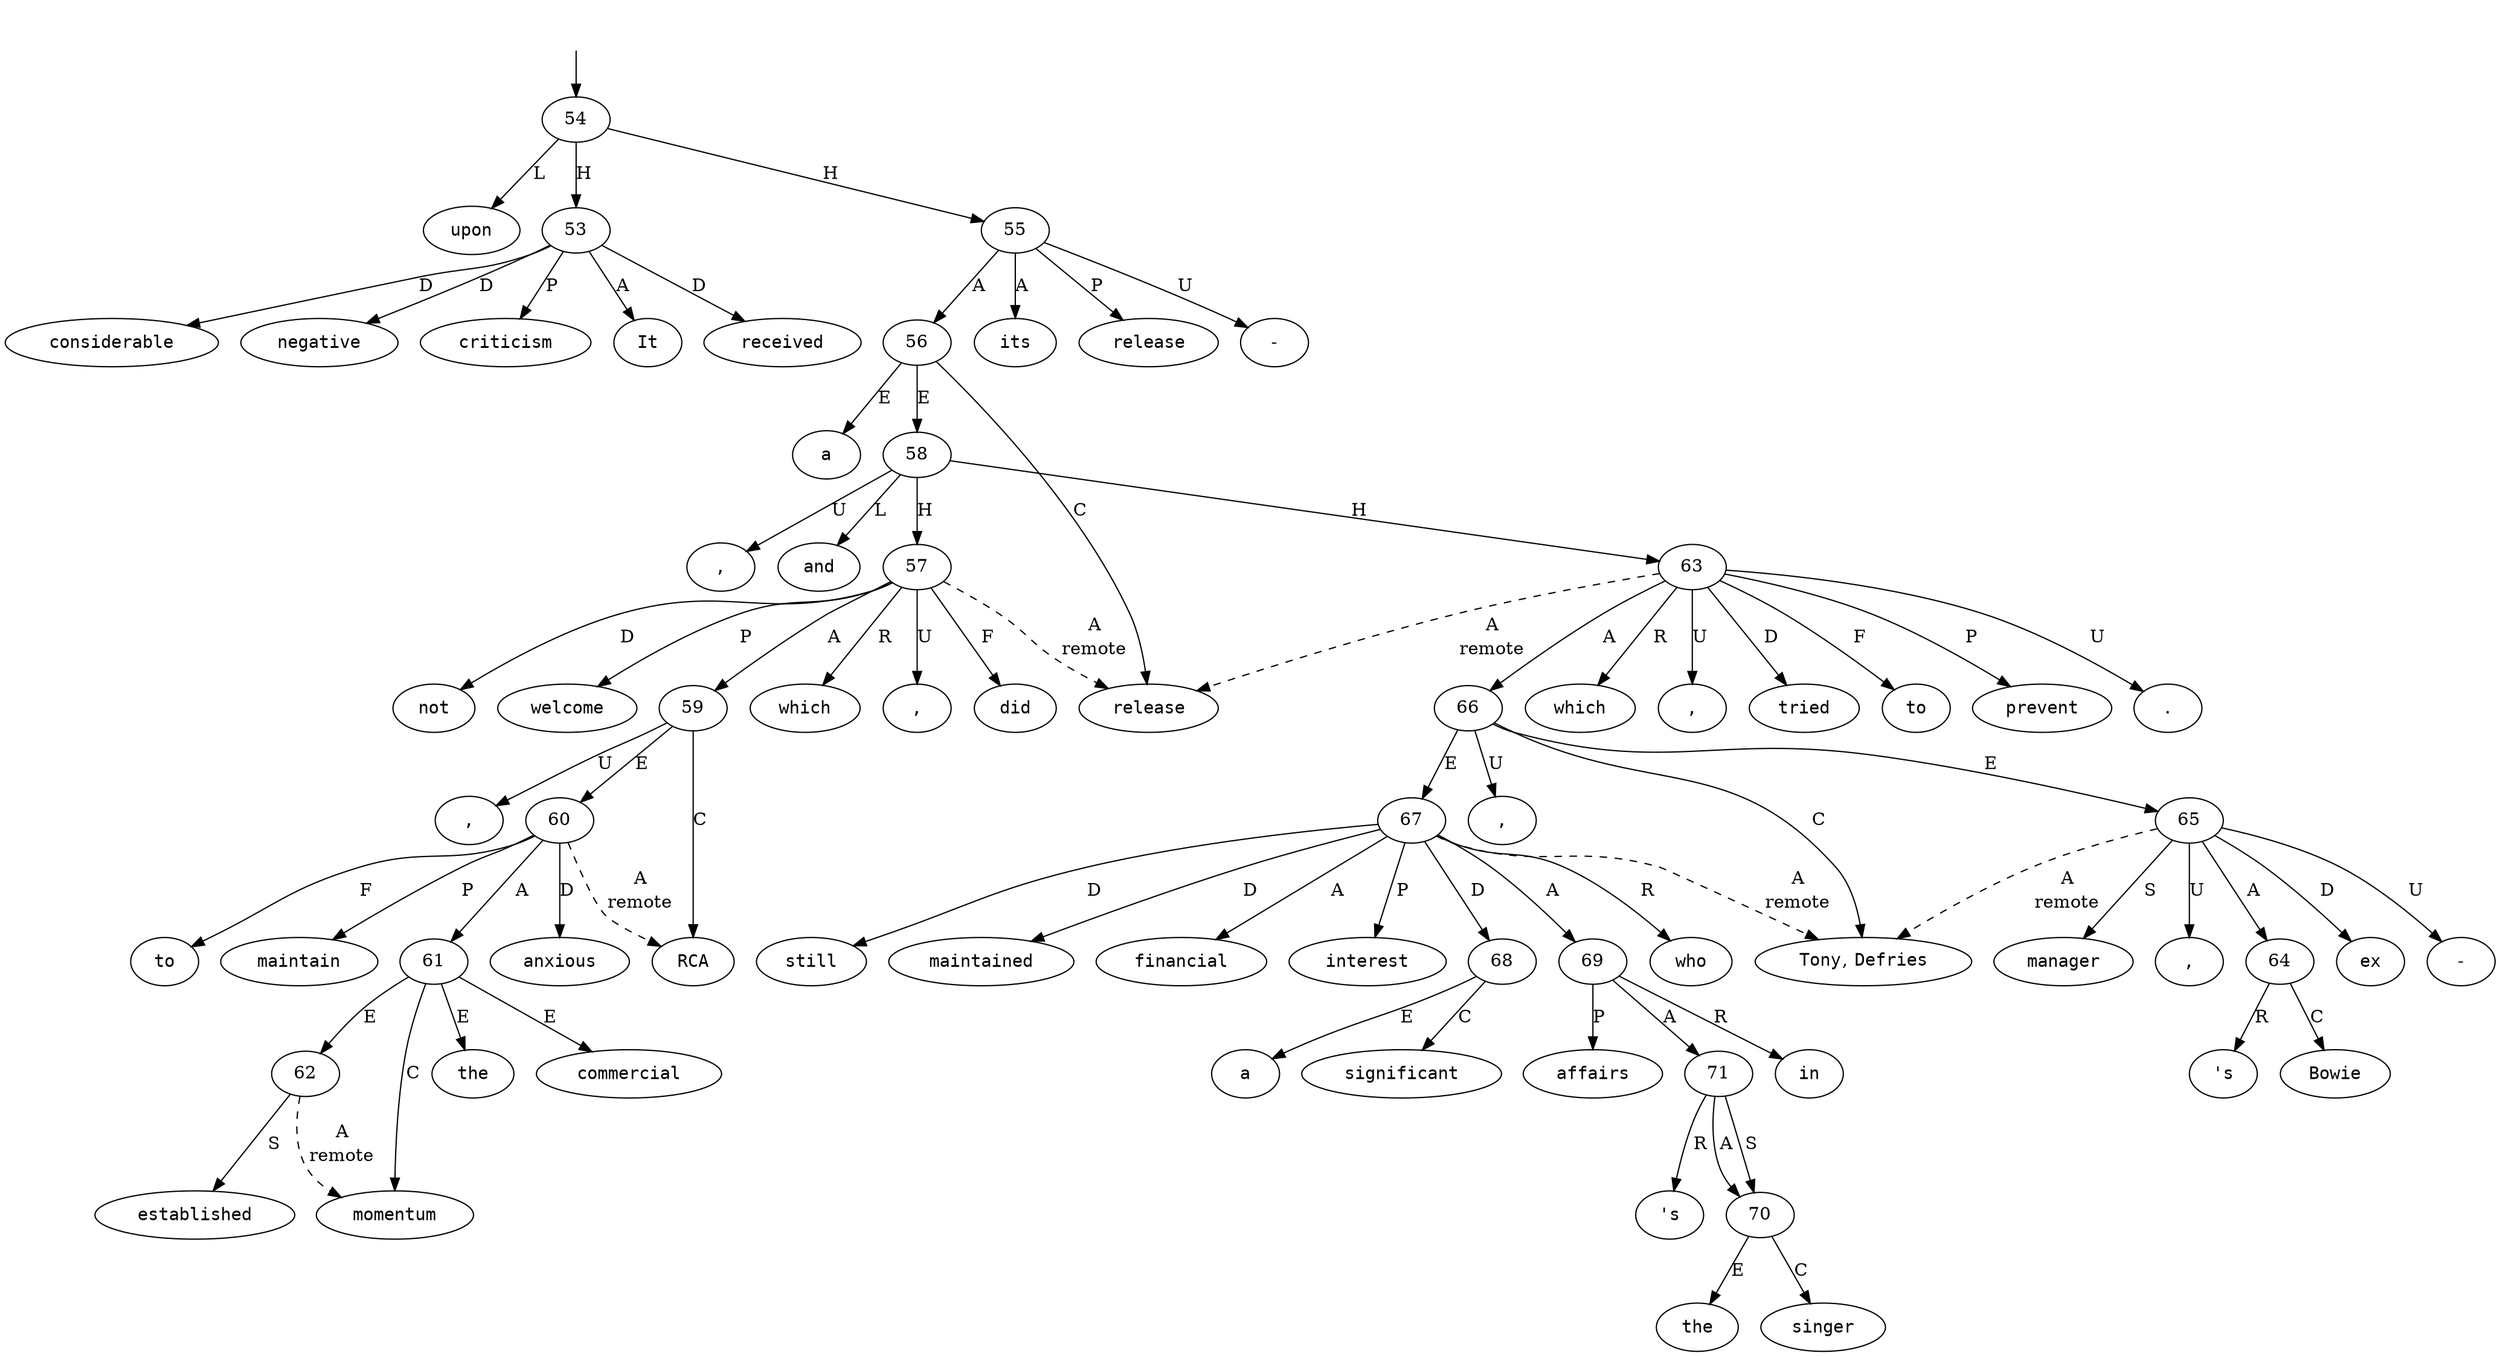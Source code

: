 digraph "502008" {
  top [ style=invis ];
  top -> 54;
  0 [ shape=oval, label=<<table align="center" border="0" cellspacing="0"><tr><td colspan="2"><font face="Courier">It</font></td></tr></table>> ];
  1 [ shape=oval, label=<<table align="center" border="0" cellspacing="0"><tr><td colspan="2"><font face="Courier">received</font></td></tr></table>> ];
  2 [ shape=oval, label=<<table align="center" border="0" cellspacing="0"><tr><td colspan="2"><font face="Courier">considerable</font></td></tr></table>> ];
  3 [ shape=oval, label=<<table align="center" border="0" cellspacing="0"><tr><td colspan="2"><font face="Courier">negative</font></td></tr></table>> ];
  4 [ shape=oval, label=<<table align="center" border="0" cellspacing="0"><tr><td colspan="2"><font face="Courier">criticism</font></td></tr></table>> ];
  5 [ shape=oval, label=<<table align="center" border="0" cellspacing="0"><tr><td colspan="2"><font face="Courier">upon</font></td></tr></table>> ];
  6 [ shape=oval, label=<<table align="center" border="0" cellspacing="0"><tr><td colspan="2"><font face="Courier">its</font></td></tr></table>> ];
  7 [ shape=oval, label=<<table align="center" border="0" cellspacing="0"><tr><td colspan="2"><font face="Courier">release</font></td></tr></table>> ];
  8 [ shape=oval, label=<<table align="center" border="0" cellspacing="0"><tr><td colspan="2"><font face="Courier">-</font></td></tr></table>> ];
  9 [ shape=oval, label=<<table align="center" border="0" cellspacing="0"><tr><td colspan="2"><font face="Courier">a</font></td></tr></table>> ];
  10 [ shape=oval, label=<<table align="center" border="0" cellspacing="0"><tr><td colspan="2"><font face="Courier">release</font></td></tr></table>> ];
  11 [ shape=oval, label=<<table align="center" border="0" cellspacing="0"><tr><td colspan="2"><font face="Courier">which</font></td></tr></table>> ];
  12 [ shape=oval, label=<<table align="center" border="0" cellspacing="0"><tr><td colspan="2"><font face="Courier">RCA</font></td></tr></table>> ];
  13 [ shape=oval, label=<<table align="center" border="0" cellspacing="0"><tr><td colspan="2"><font face="Courier">,</font></td></tr></table>> ];
  14 [ shape=oval, label=<<table align="center" border="0" cellspacing="0"><tr><td colspan="2"><font face="Courier">anxious</font></td></tr></table>> ];
  15 [ shape=oval, label=<<table align="center" border="0" cellspacing="0"><tr><td colspan="2"><font face="Courier">to</font></td></tr></table>> ];
  16 [ shape=oval, label=<<table align="center" border="0" cellspacing="0"><tr><td colspan="2"><font face="Courier">maintain</font></td></tr></table>> ];
  17 [ shape=oval, label=<<table align="center" border="0" cellspacing="0"><tr><td colspan="2"><font face="Courier">the</font></td></tr></table>> ];
  18 [ shape=oval, label=<<table align="center" border="0" cellspacing="0"><tr><td colspan="2"><font face="Courier">established</font></td></tr></table>> ];
  19 [ shape=oval, label=<<table align="center" border="0" cellspacing="0"><tr><td colspan="2"><font face="Courier">commercial</font></td></tr></table>> ];
  20 [ shape=oval, label=<<table align="center" border="0" cellspacing="0"><tr><td colspan="2"><font face="Courier">momentum</font></td></tr></table>> ];
  21 [ shape=oval, label=<<table align="center" border="0" cellspacing="0"><tr><td colspan="2"><font face="Courier">,</font></td></tr></table>> ];
  22 [ shape=oval, label=<<table align="center" border="0" cellspacing="0"><tr><td colspan="2"><font face="Courier">did</font></td></tr></table>> ];
  23 [ shape=oval, label=<<table align="center" border="0" cellspacing="0"><tr><td colspan="2"><font face="Courier">not</font></td></tr></table>> ];
  24 [ shape=oval, label=<<table align="center" border="0" cellspacing="0"><tr><td colspan="2"><font face="Courier">welcome</font></td></tr></table>> ];
  25 [ shape=oval, label=<<table align="center" border="0" cellspacing="0"><tr><td colspan="2"><font face="Courier">,</font></td></tr></table>> ];
  26 [ shape=oval, label=<<table align="center" border="0" cellspacing="0"><tr><td colspan="2"><font face="Courier">and</font></td></tr></table>> ];
  27 [ shape=oval, label=<<table align="center" border="0" cellspacing="0"><tr><td colspan="2"><font face="Courier">which</font></td></tr></table>> ];
  28 [ shape=oval, label=<<table align="center" border="0" cellspacing="0"><tr><td colspan="2"><font face="Courier">Bowie</font></td></tr></table>> ];
  29 [ shape=oval, label=<<table align="center" border="0" cellspacing="0"><tr><td colspan="2"><font face="Courier">&#x27;s</font></td></tr></table>> ];
  30 [ shape=oval, label=<<table align="center" border="0" cellspacing="0"><tr><td colspan="2"><font face="Courier">ex</font></td></tr></table>> ];
  31 [ shape=oval, label=<<table align="center" border="0" cellspacing="0"><tr><td colspan="2"><font face="Courier">-</font></td></tr></table>> ];
  32 [ shape=oval, label=<<table align="center" border="0" cellspacing="0"><tr><td colspan="2"><font face="Courier">manager</font></td></tr></table>> ];
  33 [ shape=oval, label=<<table align="center" border="0" cellspacing="0"><tr><td colspan="2"><font face="Courier">,</font></td></tr></table>> ];
  34 [ shape=oval, label=<<table align="center" border="0" cellspacing="0"><tr><td colspan="2"><font face="Courier">Tony</font>,&nbsp;<font face="Courier">Defries</font></td></tr></table>> ];
  35 [ shape=oval, label=<<table align="center" border="0" cellspacing="0"><tr><td colspan="2"><font face="Courier">,</font></td></tr></table>> ];
  36 [ shape=oval, label=<<table align="center" border="0" cellspacing="0"><tr><td colspan="2"><font face="Courier">who</font></td></tr></table>> ];
  37 [ shape=oval, label=<<table align="center" border="0" cellspacing="0"><tr><td colspan="2"><font face="Courier">still</font></td></tr></table>> ];
  38 [ shape=oval, label=<<table align="center" border="0" cellspacing="0"><tr><td colspan="2"><font face="Courier">maintained</font></td></tr></table>> ];
  39 [ shape=oval, label=<<table align="center" border="0" cellspacing="0"><tr><td colspan="2"><font face="Courier">a</font></td></tr></table>> ];
  40 [ shape=oval, label=<<table align="center" border="0" cellspacing="0"><tr><td colspan="2"><font face="Courier">significant</font></td></tr></table>> ];
  41 [ shape=oval, label=<<table align="center" border="0" cellspacing="0"><tr><td colspan="2"><font face="Courier">financial</font></td></tr></table>> ];
  42 [ shape=oval, label=<<table align="center" border="0" cellspacing="0"><tr><td colspan="2"><font face="Courier">interest</font></td></tr></table>> ];
  43 [ shape=oval, label=<<table align="center" border="0" cellspacing="0"><tr><td colspan="2"><font face="Courier">in</font></td></tr></table>> ];
  44 [ shape=oval, label=<<table align="center" border="0" cellspacing="0"><tr><td colspan="2"><font face="Courier">the</font></td></tr></table>> ];
  45 [ shape=oval, label=<<table align="center" border="0" cellspacing="0"><tr><td colspan="2"><font face="Courier">singer</font></td></tr></table>> ];
  46 [ shape=oval, label=<<table align="center" border="0" cellspacing="0"><tr><td colspan="2"><font face="Courier">&#x27;s</font></td></tr></table>> ];
  47 [ shape=oval, label=<<table align="center" border="0" cellspacing="0"><tr><td colspan="2"><font face="Courier">affairs</font></td></tr></table>> ];
  48 [ shape=oval, label=<<table align="center" border="0" cellspacing="0"><tr><td colspan="2"><font face="Courier">,</font></td></tr></table>> ];
  49 [ shape=oval, label=<<table align="center" border="0" cellspacing="0"><tr><td colspan="2"><font face="Courier">tried</font></td></tr></table>> ];
  50 [ shape=oval, label=<<table align="center" border="0" cellspacing="0"><tr><td colspan="2"><font face="Courier">to</font></td></tr></table>> ];
  51 [ shape=oval, label=<<table align="center" border="0" cellspacing="0"><tr><td colspan="2"><font face="Courier">prevent</font></td></tr></table>> ];
  52 [ shape=oval, label=<<table align="center" border="0" cellspacing="0"><tr><td colspan="2"><font face="Courier">.</font></td></tr></table>> ];
  53 -> 4 [ label="P" ];
  53 -> 0 [ label="A" ];
  53 -> 2 [ label="D" ];
  53 -> 3 [ label="D" ];
  53 -> 1 [ label="D" ];
  54 -> 53 [ label="H" ];
  54 -> 55 [ label="H" ];
  54 -> 5 [ label="L" ];
  55 -> 8 [ label="U" ];
  55 -> 56 [ label="A" ];
  55 -> 6 [ label="A" ];
  55 -> 7 [ label="P" ];
  56 -> 10 [ label="C" ];
  56 -> 9 [ label="E" ];
  56 -> 58 [ label="E" ];
  57 -> 10 [ label=<<table align="center" border="0" cellspacing="0"><tr><td colspan="1">A</td></tr><tr><td>remote</td></tr></table>>, style=dashed ];
  57 -> 22 [ label="F" ];
  57 -> 59 [ label="A" ];
  57 -> 21 [ label="U" ];
  57 -> 24 [ label="P" ];
  57 -> 23 [ label="D" ];
  57 -> 11 [ label="R" ];
  58 -> 57 [ label="H" ];
  58 -> 25 [ label="U" ];
  58 -> 63 [ label="H" ];
  58 -> 26 [ label="L" ];
  59 -> 12 [ label="C" ];
  59 -> 60 [ label="E" ];
  59 -> 13 [ label="U" ];
  60 -> 16 [ label="P" ];
  60 -> 12 [ label=<<table align="center" border="0" cellspacing="0"><tr><td colspan="1">A</td></tr><tr><td>remote</td></tr></table>>, style=dashed ];
  60 -> 61 [ label="A" ];
  60 -> 14 [ label="D" ];
  60 -> 15 [ label="F" ];
  61 -> 19 [ label="E" ];
  61 -> 62 [ label="E" ];
  61 -> 20 [ label="C" ];
  61 -> 17 [ label="E" ];
  62 -> 18 [ label="S" ];
  62 -> 20 [ label=<<table align="center" border="0" cellspacing="0"><tr><td colspan="1">A</td></tr><tr><td>remote</td></tr></table>>, style=dashed ];
  63 -> 49 [ label="D" ];
  63 -> 66 [ label="A" ];
  63 -> 48 [ label="U" ];
  63 -> 52 [ label="U" ];
  63 -> 51 [ label="P" ];
  63 -> 10 [ label=<<table align="center" border="0" cellspacing="0"><tr><td colspan="1">A</td></tr><tr><td>remote</td></tr></table>>, style=dashed ];
  63 -> 50 [ label="F" ];
  63 -> 27 [ label="R" ];
  64 -> 29 [ label="R" ];
  64 -> 28 [ label="C" ];
  65 -> 32 [ label="S" ];
  65 -> 31 [ label="U" ];
  65 -> 30 [ label="D" ];
  65 -> 33 [ label="U" ];
  65 -> 34 [ label=<<table align="center" border="0" cellspacing="0"><tr><td colspan="1">A</td></tr><tr><td>remote</td></tr></table>>, style=dashed ];
  65 -> 64 [ label="A" ];
  66 -> 65 [ label="E" ];
  66 -> 34 [ label="C" ];
  66 -> 67 [ label="E" ];
  66 -> 35 [ label="U" ];
  67 -> 68 [ label="D" ];
  67 -> 36 [ label="R" ];
  67 -> 69 [ label="A" ];
  67 -> 41 [ label="A" ];
  67 -> 38 [ label="D" ];
  67 -> 34 [ label=<<table align="center" border="0" cellspacing="0"><tr><td colspan="1">A</td></tr><tr><td>remote</td></tr></table>>, style=dashed ];
  67 -> 37 [ label="D" ];
  67 -> 42 [ label="P" ];
  68 -> 39 [ label="E" ];
  68 -> 40 [ label="C" ];
  69 -> 47 [ label="P" ];
  69 -> 43 [ label="R" ];
  69 -> 71 [ label="A" ];
  70 -> 45 [ label="C" ];
  70 -> 44 [ label="E" ];
  71 -> 46 [ label="R" ];
  71 -> 70 [ label="A" ];
  71 -> 70 [ label="S" ];
}

